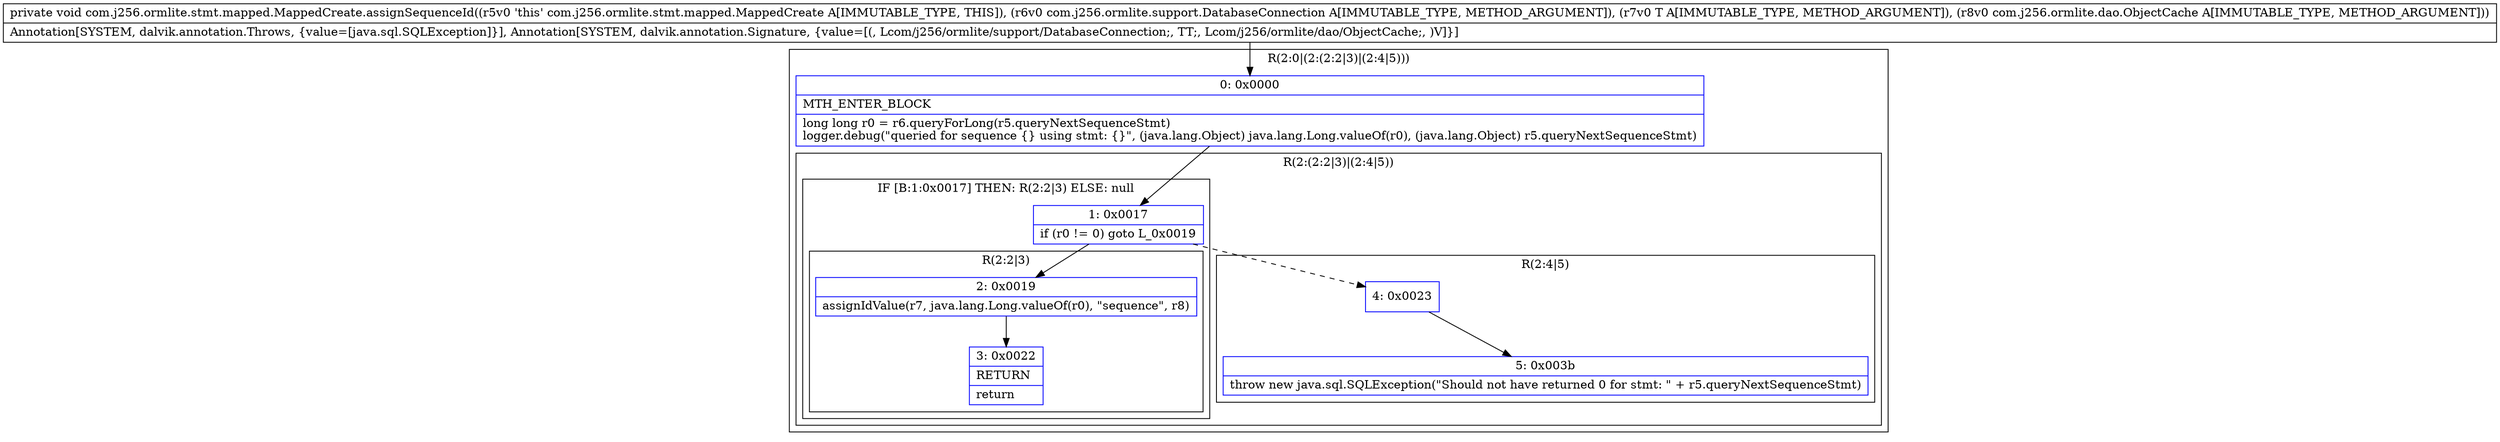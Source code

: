 digraph "CFG forcom.j256.ormlite.stmt.mapped.MappedCreate.assignSequenceId(Lcom\/j256\/ormlite\/support\/DatabaseConnection;Ljava\/lang\/Object;Lcom\/j256\/ormlite\/dao\/ObjectCache;)V" {
subgraph cluster_Region_1574573128 {
label = "R(2:0|(2:(2:2|3)|(2:4|5)))";
node [shape=record,color=blue];
Node_0 [shape=record,label="{0\:\ 0x0000|MTH_ENTER_BLOCK\l|long long r0 = r6.queryForLong(r5.queryNextSequenceStmt)\llogger.debug(\"queried for sequence \{\} using stmt: \{\}\", (java.lang.Object) java.lang.Long.valueOf(r0), (java.lang.Object) r5.queryNextSequenceStmt)\l}"];
subgraph cluster_Region_1833897387 {
label = "R(2:(2:2|3)|(2:4|5))";
node [shape=record,color=blue];
subgraph cluster_IfRegion_60042543 {
label = "IF [B:1:0x0017] THEN: R(2:2|3) ELSE: null";
node [shape=record,color=blue];
Node_1 [shape=record,label="{1\:\ 0x0017|if (r0 != 0) goto L_0x0019\l}"];
subgraph cluster_Region_28670708 {
label = "R(2:2|3)";
node [shape=record,color=blue];
Node_2 [shape=record,label="{2\:\ 0x0019|assignIdValue(r7, java.lang.Long.valueOf(r0), \"sequence\", r8)\l}"];
Node_3 [shape=record,label="{3\:\ 0x0022|RETURN\l|return\l}"];
}
}
subgraph cluster_Region_1208115665 {
label = "R(2:4|5)";
node [shape=record,color=blue];
Node_4 [shape=record,label="{4\:\ 0x0023}"];
Node_5 [shape=record,label="{5\:\ 0x003b|throw new java.sql.SQLException(\"Should not have returned 0 for stmt: \" + r5.queryNextSequenceStmt)\l}"];
}
}
}
MethodNode[shape=record,label="{private void com.j256.ormlite.stmt.mapped.MappedCreate.assignSequenceId((r5v0 'this' com.j256.ormlite.stmt.mapped.MappedCreate A[IMMUTABLE_TYPE, THIS]), (r6v0 com.j256.ormlite.support.DatabaseConnection A[IMMUTABLE_TYPE, METHOD_ARGUMENT]), (r7v0 T A[IMMUTABLE_TYPE, METHOD_ARGUMENT]), (r8v0 com.j256.ormlite.dao.ObjectCache A[IMMUTABLE_TYPE, METHOD_ARGUMENT]))  | Annotation[SYSTEM, dalvik.annotation.Throws, \{value=[java.sql.SQLException]\}], Annotation[SYSTEM, dalvik.annotation.Signature, \{value=[(, Lcom\/j256\/ormlite\/support\/DatabaseConnection;, TT;, Lcom\/j256\/ormlite\/dao\/ObjectCache;, )V]\}]\l}"];
MethodNode -> Node_0;
Node_0 -> Node_1;
Node_1 -> Node_2;
Node_1 -> Node_4[style=dashed];
Node_2 -> Node_3;
Node_4 -> Node_5;
}

